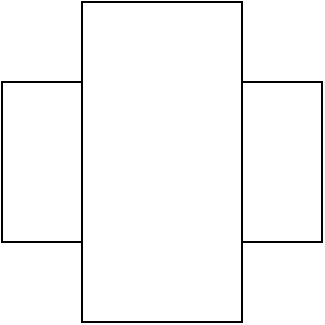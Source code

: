 <mxfile version="27.1.5">
  <diagram name="第 1 页" id="Lmq2xeo4-m2GM2iVy3JB">
    <mxGraphModel dx="988" dy="491" grid="1" gridSize="10" guides="1" tooltips="1" connect="1" arrows="1" fold="1" page="1" pageScale="1" pageWidth="827" pageHeight="1169" math="0" shadow="0">
      <root>
        <mxCell id="0" />
        <mxCell id="1" parent="0" />
        <mxCell id="0nzJhMusBIpmjGtaZcbS-1" value="" style="rounded=0;whiteSpace=wrap;html=1;" vertex="1" parent="1">
          <mxGeometry x="330" y="220" width="160" height="80" as="geometry" />
        </mxCell>
        <mxCell id="0nzJhMusBIpmjGtaZcbS-2" value="" style="rounded=0;whiteSpace=wrap;html=1;direction=south;" vertex="1" parent="1">
          <mxGeometry x="370" y="180" width="80" height="160" as="geometry" />
        </mxCell>
      </root>
    </mxGraphModel>
  </diagram>
</mxfile>
